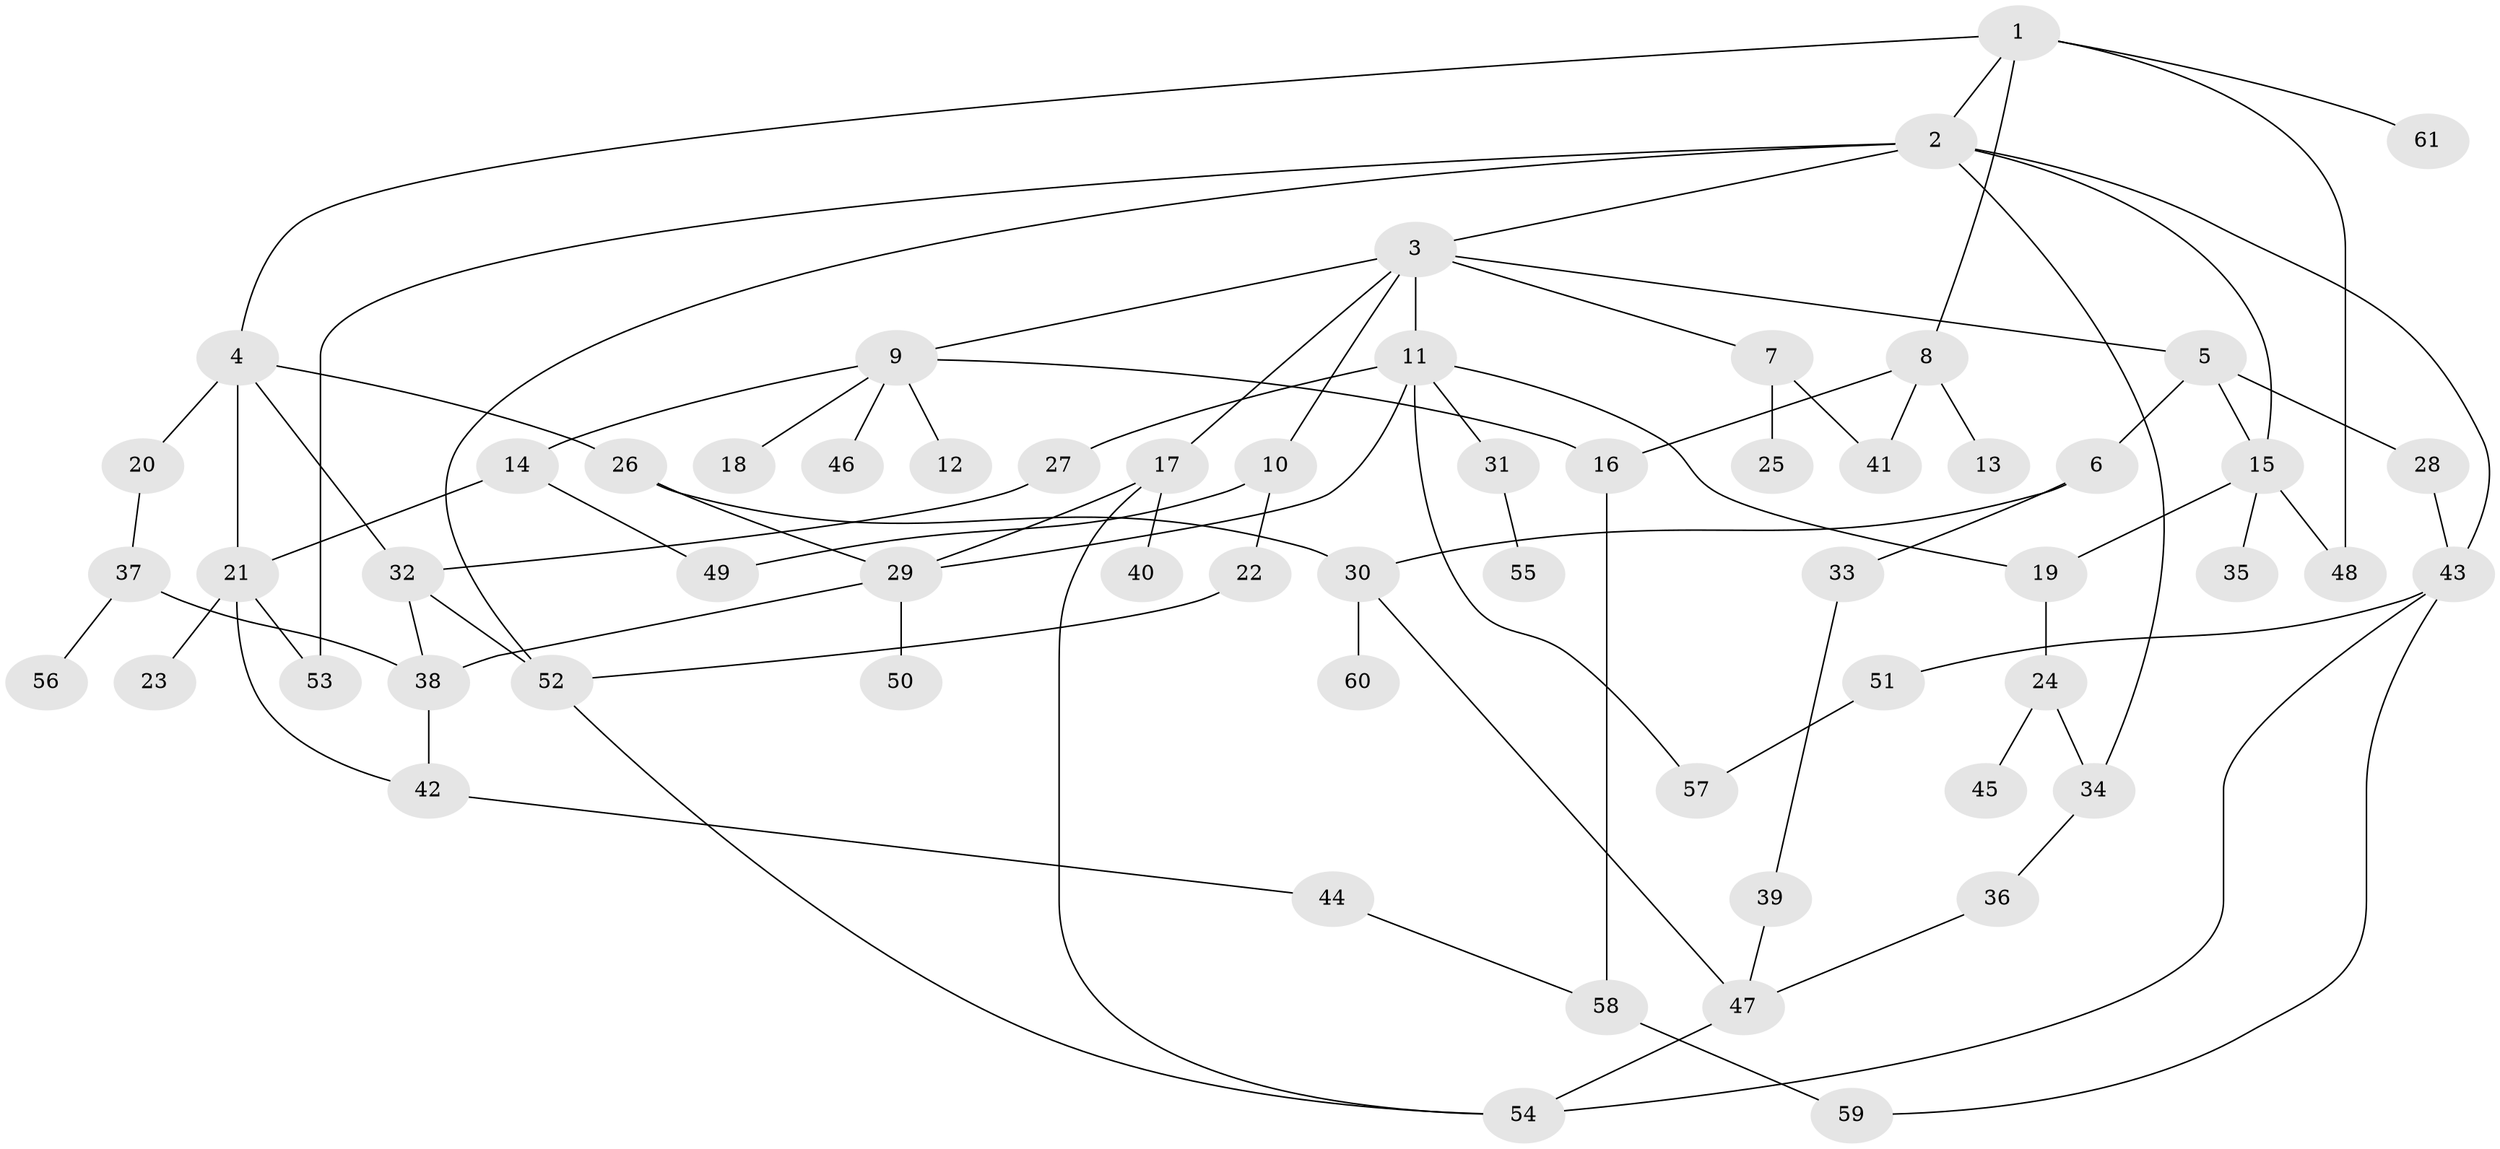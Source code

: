 // Generated by graph-tools (version 1.1) at 2025/13/03/09/25 04:13:16]
// undirected, 61 vertices, 87 edges
graph export_dot {
graph [start="1"]
  node [color=gray90,style=filled];
  1;
  2;
  3;
  4;
  5;
  6;
  7;
  8;
  9;
  10;
  11;
  12;
  13;
  14;
  15;
  16;
  17;
  18;
  19;
  20;
  21;
  22;
  23;
  24;
  25;
  26;
  27;
  28;
  29;
  30;
  31;
  32;
  33;
  34;
  35;
  36;
  37;
  38;
  39;
  40;
  41;
  42;
  43;
  44;
  45;
  46;
  47;
  48;
  49;
  50;
  51;
  52;
  53;
  54;
  55;
  56;
  57;
  58;
  59;
  60;
  61;
  1 -- 2;
  1 -- 4;
  1 -- 8;
  1 -- 61;
  1 -- 48;
  2 -- 3;
  2 -- 15;
  2 -- 34;
  2 -- 52;
  2 -- 43;
  2 -- 53;
  3 -- 5;
  3 -- 7;
  3 -- 9;
  3 -- 10;
  3 -- 11;
  3 -- 17;
  4 -- 20;
  4 -- 21;
  4 -- 26;
  4 -- 32;
  5 -- 6;
  5 -- 28;
  5 -- 15;
  6 -- 30;
  6 -- 33;
  7 -- 25;
  7 -- 41;
  8 -- 13;
  8 -- 41;
  8 -- 16;
  9 -- 12;
  9 -- 14;
  9 -- 16;
  9 -- 18;
  9 -- 46;
  10 -- 22;
  10 -- 49;
  11 -- 27;
  11 -- 29;
  11 -- 31;
  11 -- 57;
  11 -- 19;
  14 -- 49;
  14 -- 21;
  15 -- 19;
  15 -- 35;
  15 -- 48;
  16 -- 58;
  17 -- 40;
  17 -- 29;
  17 -- 54;
  19 -- 24;
  20 -- 37;
  21 -- 23;
  21 -- 42;
  21 -- 53;
  22 -- 52;
  24 -- 45;
  24 -- 34;
  26 -- 30;
  26 -- 29;
  27 -- 32;
  28 -- 43;
  29 -- 38;
  29 -- 50;
  30 -- 60;
  30 -- 47;
  31 -- 55;
  32 -- 38;
  32 -- 52;
  33 -- 39;
  34 -- 36;
  36 -- 47;
  37 -- 56;
  37 -- 38;
  38 -- 42;
  39 -- 47;
  42 -- 44;
  43 -- 51;
  43 -- 59;
  43 -- 54;
  44 -- 58;
  47 -- 54;
  51 -- 57;
  52 -- 54;
  58 -- 59;
}
